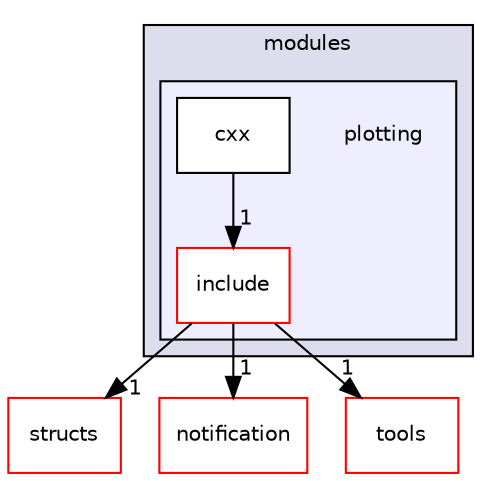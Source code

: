 digraph "plotting" {
  compound=true
  node [ fontsize="10", fontname="Helvetica"];
  edge [ labelfontsize="10", labelfontname="Helvetica"];
  subgraph clusterdir_ee3c23494b4011e6a628e4900ef262df {
    graph [ bgcolor="#ddddee", pencolor="black", label="modules" fontname="Helvetica", fontsize="10", URL="dir_ee3c23494b4011e6a628e4900ef262df.html"]
  subgraph clusterdir_5a6a455a10ad41a65fe11efeedaed194 {
    graph [ bgcolor="#eeeeff", pencolor="black", label="" URL="dir_5a6a455a10ad41a65fe11efeedaed194.html"];
    dir_5a6a455a10ad41a65fe11efeedaed194 [shape=plaintext label="plotting"];
    dir_6bc1de5c976cf24989ae1ea036d037df [shape=box label="cxx" color="black" fillcolor="white" style="filled" URL="dir_6bc1de5c976cf24989ae1ea036d037df.html"];
    dir_1c51b57b18488e66171e7aa9285a5d98 [shape=box label="include" color="red" fillcolor="white" style="filled" URL="dir_1c51b57b18488e66171e7aa9285a5d98.html"];
  }
  }
  dir_639930e6546076602fdb99daad4d48b4 [shape=box label="structs" fillcolor="white" style="filled" color="red" URL="dir_639930e6546076602fdb99daad4d48b4.html"];
  dir_7acf8b7ae8c4ffea2c3526657d8aa9e1 [shape=box label="notification" fillcolor="white" style="filled" color="red" URL="dir_7acf8b7ae8c4ffea2c3526657d8aa9e1.html"];
  dir_f0fdfbf866f75abaaae77c9c053e2c4e [shape=box label="tools" fillcolor="white" style="filled" color="red" URL="dir_f0fdfbf866f75abaaae77c9c053e2c4e.html"];
  dir_1c51b57b18488e66171e7aa9285a5d98->dir_639930e6546076602fdb99daad4d48b4 [headlabel="1", labeldistance=1.5 headhref="dir_000192_000080.html"];
  dir_1c51b57b18488e66171e7aa9285a5d98->dir_7acf8b7ae8c4ffea2c3526657d8aa9e1 [headlabel="1", labeldistance=1.5 headhref="dir_000192_000169.html"];
  dir_1c51b57b18488e66171e7aa9285a5d98->dir_f0fdfbf866f75abaaae77c9c053e2c4e [headlabel="1", labeldistance=1.5 headhref="dir_000192_000142.html"];
  dir_6bc1de5c976cf24989ae1ea036d037df->dir_1c51b57b18488e66171e7aa9285a5d98 [headlabel="1", labeldistance=1.5 headhref="dir_000191_000192.html"];
}

